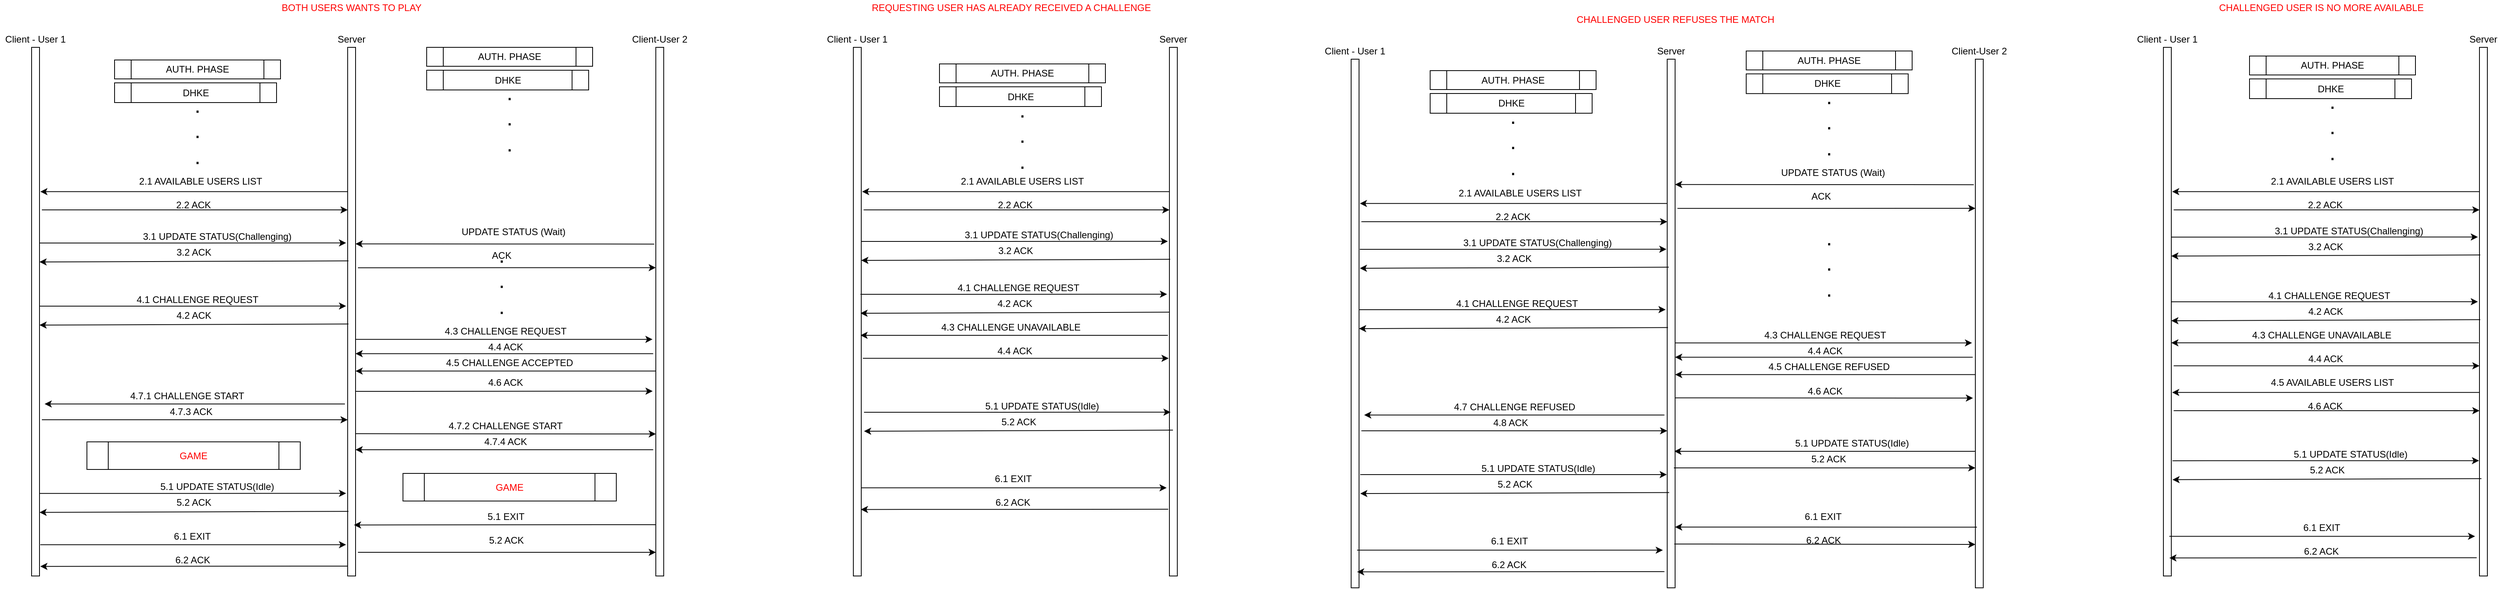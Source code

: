 <mxfile version="13.4.8" type="device"><diagram id="hWeYXdPCh_FB-8cumEbQ" name="Page-1"><mxGraphModel dx="1240" dy="684" grid="1" gridSize="10" guides="1" tooltips="1" connect="1" arrows="1" fold="1" page="1" pageScale="1" pageWidth="827" pageHeight="1169" math="0" shadow="0"><root><mxCell id="0"/><mxCell id="1" parent="0"/><mxCell id="3cqhTJxr4MPSKhrvvUy5-1" value="" style="html=1;points=[];perimeter=orthogonalPerimeter;" parent="1" vertex="1"><mxGeometry x="120" y="80" width="10" height="670" as="geometry"/></mxCell><mxCell id="3cqhTJxr4MPSKhrvvUy5-3" value="" style="html=1;points=[];perimeter=orthogonalPerimeter;" parent="1" vertex="1"><mxGeometry x="520" y="80" width="10" height="670" as="geometry"/></mxCell><mxCell id="3cqhTJxr4MPSKhrvvUy5-4" value="Client - User 1" style="text;html=1;strokeColor=none;fillColor=none;align=center;verticalAlign=middle;whiteSpace=wrap;rounded=0;" parent="1" vertex="1"><mxGeometry x="80" y="60" width="90" height="20" as="geometry"/></mxCell><mxCell id="3cqhTJxr4MPSKhrvvUy5-5" value="Server" style="text;html=1;strokeColor=none;fillColor=none;align=center;verticalAlign=middle;whiteSpace=wrap;rounded=0;" parent="1" vertex="1"><mxGeometry x="505" y="60" width="40" height="20" as="geometry"/></mxCell><mxCell id="3cqhTJxr4MPSKhrvvUy5-14" value="" style="endArrow=classic;html=1;exitX=0;exitY=0.273;exitDx=0;exitDy=0;exitPerimeter=0;entryX=1.1;entryY=0.273;entryDx=0;entryDy=0;entryPerimeter=0;" parent="1" source="3cqhTJxr4MPSKhrvvUy5-3" target="3cqhTJxr4MPSKhrvvUy5-1" edge="1"><mxGeometry width="50" height="50" relative="1" as="geometry"><mxPoint x="220" y="300" as="sourcePoint"/><mxPoint x="131" y="267" as="targetPoint"/></mxGeometry></mxCell><mxCell id="3cqhTJxr4MPSKhrvvUy5-15" value="2.1 AVAILABLE USERS LIST" style="text;html=1;strokeColor=none;fillColor=none;align=center;verticalAlign=middle;whiteSpace=wrap;rounded=0;" parent="1" vertex="1"><mxGeometry x="254" y="240" width="160" height="20" as="geometry"/></mxCell><mxCell id="3cqhTJxr4MPSKhrvvUy5-16" value="" style="endArrow=classic;html=1;" parent="1" edge="1"><mxGeometry width="50" height="50" relative="1" as="geometry"><mxPoint x="133" y="286" as="sourcePoint"/><mxPoint x="520" y="286" as="targetPoint"/></mxGeometry></mxCell><mxCell id="3cqhTJxr4MPSKhrvvUy5-17" value="2.2 ACK" style="text;html=1;strokeColor=none;fillColor=none;align=center;verticalAlign=middle;whiteSpace=wrap;rounded=0;" parent="1" vertex="1"><mxGeometry x="300" y="270" width="50" height="20" as="geometry"/></mxCell><mxCell id="3cqhTJxr4MPSKhrvvUy5-20" value="" style="endArrow=classic;html=1;entryX=-0.2;entryY=0.37;entryDx=0;entryDy=0;entryPerimeter=0;" parent="1" edge="1"><mxGeometry width="50" height="50" relative="1" as="geometry"><mxPoint x="130" y="408" as="sourcePoint"/><mxPoint x="518" y="407.9" as="targetPoint"/></mxGeometry></mxCell><mxCell id="3cqhTJxr4MPSKhrvvUy5-21" value="4.1 CHALLENGE REQUEST" style="text;html=1;strokeColor=none;fillColor=none;align=center;verticalAlign=middle;whiteSpace=wrap;rounded=0;" parent="1" vertex="1"><mxGeometry x="250" y="390" width="160" height="20" as="geometry"/></mxCell><mxCell id="3cqhTJxr4MPSKhrvvUy5-22" value="" style="endArrow=classic;html=1;exitX=0.1;exitY=0.404;exitDx=0;exitDy=0;exitPerimeter=0;" parent="1" edge="1"><mxGeometry width="50" height="50" relative="1" as="geometry"><mxPoint x="521" y="430.68" as="sourcePoint"/><mxPoint x="130" y="432" as="targetPoint"/></mxGeometry></mxCell><mxCell id="3cqhTJxr4MPSKhrvvUy5-23" value="4.2 ACK" style="text;html=1;align=center;verticalAlign=middle;resizable=0;points=[];autosize=1;" parent="1" vertex="1"><mxGeometry x="295" y="410" width="60" height="20" as="geometry"/></mxCell><mxCell id="3cqhTJxr4MPSKhrvvUy5-27" value="" style="html=1;points=[];perimeter=orthogonalPerimeter;" parent="1" vertex="1"><mxGeometry x="910" y="80" width="10" height="670" as="geometry"/></mxCell><mxCell id="3cqhTJxr4MPSKhrvvUy5-28" value="Client-User 2" style="text;html=1;strokeColor=none;fillColor=none;align=center;verticalAlign=middle;whiteSpace=wrap;rounded=0;" parent="1" vertex="1"><mxGeometry x="870" y="60" width="90" height="20" as="geometry"/></mxCell><mxCell id="3cqhTJxr4MPSKhrvvUy5-29" value="" style="endArrow=classic;html=1;exitX=1;exitY=0.433;exitDx=0;exitDy=0;exitPerimeter=0;entryX=-0.417;entryY=0.433;entryDx=0;entryDy=0;entryPerimeter=0;" parent="1" edge="1"><mxGeometry width="50" height="50" relative="1" as="geometry"><mxPoint x="530" y="450.11" as="sourcePoint"/><mxPoint x="905.83" y="450.11" as="targetPoint"/></mxGeometry></mxCell><mxCell id="3cqhTJxr4MPSKhrvvUy5-30" value="4.3 CHALLENGE REQUEST" style="text;html=1;strokeColor=none;fillColor=none;align=center;verticalAlign=middle;whiteSpace=wrap;rounded=0;" parent="1" vertex="1"><mxGeometry x="640" y="430" width="160" height="20" as="geometry"/></mxCell><mxCell id="3cqhTJxr4MPSKhrvvUy5-32" value="" style="endArrow=classic;html=1;exitX=-0.333;exitY=0.46;exitDx=0;exitDy=0;exitPerimeter=0;entryX=1;entryY=0.46;entryDx=0;entryDy=0;entryPerimeter=0;" parent="1" edge="1"><mxGeometry width="50" height="50" relative="1" as="geometry"><mxPoint x="906.67" y="468.2" as="sourcePoint"/><mxPoint x="530" y="468.2" as="targetPoint"/></mxGeometry></mxCell><mxCell id="3cqhTJxr4MPSKhrvvUy5-33" value="4.4 ACK" style="text;html=1;strokeColor=none;fillColor=none;align=center;verticalAlign=middle;whiteSpace=wrap;rounded=0;" parent="1" vertex="1"><mxGeometry x="650" y="450" width="140" height="20" as="geometry"/></mxCell><mxCell id="3cqhTJxr4MPSKhrvvUy5-34" value="" style="endArrow=classic;html=1;exitX=0;exitY=0.493;exitDx=0;exitDy=0;exitPerimeter=0;entryX=1;entryY=0.493;entryDx=0;entryDy=0;entryPerimeter=0;" parent="1" edge="1"><mxGeometry width="50" height="50" relative="1" as="geometry"><mxPoint x="910" y="490.31" as="sourcePoint"/><mxPoint x="530" y="490.31" as="targetPoint"/></mxGeometry></mxCell><mxCell id="3cqhTJxr4MPSKhrvvUy5-35" value="4.5 CHALLENGE ACCEPTED" style="text;html=1;strokeColor=none;fillColor=none;align=center;verticalAlign=middle;whiteSpace=wrap;rounded=0;" parent="1" vertex="1"><mxGeometry x="640" y="470" width="170" height="20" as="geometry"/></mxCell><mxCell id="3cqhTJxr4MPSKhrvvUy5-36" value="" style="endArrow=classic;html=1;exitX=0;exitY=0.493;exitDx=0;exitDy=0;exitPerimeter=0;entryX=1;entryY=0.493;entryDx=0;entryDy=0;entryPerimeter=0;" parent="1" edge="1"><mxGeometry width="50" height="50" relative="1" as="geometry"><mxPoint x="516.5" y="532" as="sourcePoint"/><mxPoint x="136.5" y="532" as="targetPoint"/></mxGeometry></mxCell><mxCell id="3cqhTJxr4MPSKhrvvUy5-37" value="4.7.1 CHALLENGE START" style="text;html=1;strokeColor=none;fillColor=none;align=center;verticalAlign=middle;whiteSpace=wrap;rounded=0;" parent="1" vertex="1"><mxGeometry x="231.5" y="512" width="170" height="20" as="geometry"/></mxCell><mxCell id="3cqhTJxr4MPSKhrvvUy5-38" value="" style="endArrow=classic;html=1;" parent="1" edge="1"><mxGeometry width="50" height="50" relative="1" as="geometry"><mxPoint x="133" y="552" as="sourcePoint"/><mxPoint x="520" y="552" as="targetPoint"/></mxGeometry></mxCell><mxCell id="3cqhTJxr4MPSKhrvvUy5-39" value="4.7.3 ACK" style="text;html=1;strokeColor=none;fillColor=none;align=center;verticalAlign=middle;whiteSpace=wrap;rounded=0;" parent="1" vertex="1"><mxGeometry x="291.5" y="532" width="60" height="20" as="geometry"/></mxCell><mxCell id="3cqhTJxr4MPSKhrvvUy5-40" value="" style="endArrow=classic;html=1;" parent="1" edge="1"><mxGeometry width="50" height="50" relative="1" as="geometry"><mxPoint x="530" y="569.68" as="sourcePoint"/><mxPoint x="910" y="570" as="targetPoint"/></mxGeometry></mxCell><mxCell id="3cqhTJxr4MPSKhrvvUy5-41" value="4.7.2 CHALLENGE START" style="text;html=1;strokeColor=none;fillColor=none;align=center;verticalAlign=middle;whiteSpace=wrap;rounded=0;" parent="1" vertex="1"><mxGeometry x="635" y="550" width="170" height="20" as="geometry"/></mxCell><mxCell id="3cqhTJxr4MPSKhrvvUy5-42" value="" style="endArrow=classic;html=1;exitX=-0.333;exitY=0.46;exitDx=0;exitDy=0;exitPerimeter=0;entryX=1;entryY=0.46;entryDx=0;entryDy=0;entryPerimeter=0;" parent="1" edge="1"><mxGeometry width="50" height="50" relative="1" as="geometry"><mxPoint x="906.67" y="590" as="sourcePoint"/><mxPoint x="530" y="590" as="targetPoint"/></mxGeometry></mxCell><mxCell id="3cqhTJxr4MPSKhrvvUy5-43" value="4.7.4 ACK" style="text;html=1;strokeColor=none;fillColor=none;align=center;verticalAlign=middle;whiteSpace=wrap;rounded=0;" parent="1" vertex="1"><mxGeometry x="690" y="570" width="60" height="20" as="geometry"/></mxCell><mxCell id="3cqhTJxr4MPSKhrvvUy5-44" value="&lt;font color=&quot;#FF0000&quot;&gt;BOTH USERS WANTS TO PLAY&lt;br&gt;&lt;/font&gt;" style="text;html=1;strokeColor=none;fillColor=none;align=center;verticalAlign=middle;whiteSpace=wrap;rounded=0;" parent="1" vertex="1"><mxGeometry x="325" y="20" width="400" height="20" as="geometry"/></mxCell><mxCell id="3cqhTJxr4MPSKhrvvUy5-69" value="" style="html=1;points=[];perimeter=orthogonalPerimeter;" parent="1" vertex="1"><mxGeometry x="1160" y="80" width="10" height="670" as="geometry"/></mxCell><mxCell id="3cqhTJxr4MPSKhrvvUy5-70" value="" style="html=1;points=[];perimeter=orthogonalPerimeter;" parent="1" vertex="1"><mxGeometry x="1560" y="80" width="10" height="670" as="geometry"/></mxCell><mxCell id="3cqhTJxr4MPSKhrvvUy5-71" value="Client - User 1" style="text;html=1;strokeColor=none;fillColor=none;align=center;verticalAlign=middle;whiteSpace=wrap;rounded=0;" parent="1" vertex="1"><mxGeometry x="1120" y="60" width="90" height="20" as="geometry"/></mxCell><mxCell id="3cqhTJxr4MPSKhrvvUy5-72" value="Server" style="text;html=1;strokeColor=none;fillColor=none;align=center;verticalAlign=middle;whiteSpace=wrap;rounded=0;" parent="1" vertex="1"><mxGeometry x="1545" y="60" width="40" height="20" as="geometry"/></mxCell><mxCell id="3cqhTJxr4MPSKhrvvUy5-79" value="" style="endArrow=classic;html=1;exitX=0;exitY=0.273;exitDx=0;exitDy=0;exitPerimeter=0;entryX=1.1;entryY=0.273;entryDx=0;entryDy=0;entryPerimeter=0;" parent="1" source="3cqhTJxr4MPSKhrvvUy5-70" target="3cqhTJxr4MPSKhrvvUy5-69" edge="1"><mxGeometry width="50" height="50" relative="1" as="geometry"><mxPoint x="1260" y="300" as="sourcePoint"/><mxPoint x="1171" y="267" as="targetPoint"/></mxGeometry></mxCell><mxCell id="3cqhTJxr4MPSKhrvvUy5-80" value="2.1 AVAILABLE USERS LIST" style="text;html=1;strokeColor=none;fillColor=none;align=center;verticalAlign=middle;whiteSpace=wrap;rounded=0;" parent="1" vertex="1"><mxGeometry x="1294" y="240" width="160" height="20" as="geometry"/></mxCell><mxCell id="3cqhTJxr4MPSKhrvvUy5-81" value="" style="endArrow=classic;html=1;" parent="1" edge="1"><mxGeometry width="50" height="50" relative="1" as="geometry"><mxPoint x="1173" y="286.0" as="sourcePoint"/><mxPoint x="1560" y="286.0" as="targetPoint"/></mxGeometry></mxCell><mxCell id="3cqhTJxr4MPSKhrvvUy5-82" value="2.2 ACK" style="text;html=1;strokeColor=none;fillColor=none;align=center;verticalAlign=middle;whiteSpace=wrap;rounded=0;" parent="1" vertex="1"><mxGeometry x="1340" y="270" width="50" height="20" as="geometry"/></mxCell><mxCell id="3cqhTJxr4MPSKhrvvUy5-85" value="" style="endArrow=classic;html=1;entryX=-0.2;entryY=0.37;entryDx=0;entryDy=0;entryPerimeter=0;" parent="1" edge="1"><mxGeometry width="50" height="50" relative="1" as="geometry"><mxPoint x="1169" y="393" as="sourcePoint"/><mxPoint x="1557" y="392.9" as="targetPoint"/></mxGeometry></mxCell><mxCell id="3cqhTJxr4MPSKhrvvUy5-86" value="4.1 CHALLENGE REQUEST" style="text;html=1;strokeColor=none;fillColor=none;align=center;verticalAlign=middle;whiteSpace=wrap;rounded=0;" parent="1" vertex="1"><mxGeometry x="1289" y="375" width="160" height="20" as="geometry"/></mxCell><mxCell id="3cqhTJxr4MPSKhrvvUy5-87" value="" style="endArrow=classic;html=1;exitX=0.1;exitY=0.404;exitDx=0;exitDy=0;exitPerimeter=0;" parent="1" edge="1"><mxGeometry width="50" height="50" relative="1" as="geometry"><mxPoint x="1560" y="415.68" as="sourcePoint"/><mxPoint x="1169" y="417" as="targetPoint"/></mxGeometry></mxCell><mxCell id="3cqhTJxr4MPSKhrvvUy5-88" value="4.2 ACK" style="text;html=1;align=center;verticalAlign=middle;resizable=0;points=[];autosize=1;" parent="1" vertex="1"><mxGeometry x="1334" y="395" width="60" height="20" as="geometry"/></mxCell><mxCell id="3cqhTJxr4MPSKhrvvUy5-93" value="&lt;font color=&quot;#FF0000&quot;&gt;REQUESTING USER HAS ALREADY RECEIVED A CHALLENGE&lt;br&gt;&lt;/font&gt;" style="text;html=1;strokeColor=none;fillColor=none;align=center;verticalAlign=middle;whiteSpace=wrap;rounded=0;" parent="1" vertex="1"><mxGeometry x="1160" y="20" width="400" height="20" as="geometry"/></mxCell><mxCell id="3cqhTJxr4MPSKhrvvUy5-94" value="" style="endArrow=classic;html=1;exitX=0;exitY=0.273;exitDx=0;exitDy=0;exitPerimeter=0;entryX=1.1;entryY=0.273;entryDx=0;entryDy=0;entryPerimeter=0;" parent="1" edge="1"><mxGeometry width="50" height="50" relative="1" as="geometry"><mxPoint x="1558" y="445.0" as="sourcePoint"/><mxPoint x="1169" y="445.0" as="targetPoint"/></mxGeometry></mxCell><mxCell id="3cqhTJxr4MPSKhrvvUy5-95" value="4.3 CHALLENGE UNAVAILABLE" style="text;html=1;align=center;verticalAlign=middle;resizable=0;points=[];autosize=1;" parent="1" vertex="1"><mxGeometry x="1264" y="425" width="190" height="20" as="geometry"/></mxCell><mxCell id="3cqhTJxr4MPSKhrvvUy5-96" value="" style="endArrow=classic;html=1;" parent="1" edge="1"><mxGeometry width="50" height="50" relative="1" as="geometry"><mxPoint x="1172" y="474.17" as="sourcePoint"/><mxPoint x="1559" y="474.17" as="targetPoint"/></mxGeometry></mxCell><mxCell id="3cqhTJxr4MPSKhrvvUy5-97" value="4.4 ACK" style="text;html=1;align=center;verticalAlign=middle;resizable=0;points=[];autosize=1;" parent="1" vertex="1"><mxGeometry x="1334" y="455" width="60" height="20" as="geometry"/></mxCell><mxCell id="3cqhTJxr4MPSKhrvvUy5-129" value="" style="html=1;points=[];perimeter=orthogonalPerimeter;" parent="1" vertex="1"><mxGeometry x="1790" y="95" width="10" height="670" as="geometry"/></mxCell><mxCell id="3cqhTJxr4MPSKhrvvUy5-130" value="" style="html=1;points=[];perimeter=orthogonalPerimeter;" parent="1" vertex="1"><mxGeometry x="2190" y="95" width="10" height="670" as="geometry"/></mxCell><mxCell id="3cqhTJxr4MPSKhrvvUy5-131" value="Client - User 1" style="text;html=1;strokeColor=none;fillColor=none;align=center;verticalAlign=middle;whiteSpace=wrap;rounded=0;" parent="1" vertex="1"><mxGeometry x="1750" y="75" width="90" height="20" as="geometry"/></mxCell><mxCell id="3cqhTJxr4MPSKhrvvUy5-132" value="Server" style="text;html=1;strokeColor=none;fillColor=none;align=center;verticalAlign=middle;whiteSpace=wrap;rounded=0;" parent="1" vertex="1"><mxGeometry x="2175" y="75" width="40" height="20" as="geometry"/></mxCell><mxCell id="3cqhTJxr4MPSKhrvvUy5-139" value="" style="endArrow=classic;html=1;exitX=0;exitY=0.273;exitDx=0;exitDy=0;exitPerimeter=0;entryX=1.1;entryY=0.273;entryDx=0;entryDy=0;entryPerimeter=0;" parent="1" source="3cqhTJxr4MPSKhrvvUy5-130" target="3cqhTJxr4MPSKhrvvUy5-129" edge="1"><mxGeometry width="50" height="50" relative="1" as="geometry"><mxPoint x="1890" y="315" as="sourcePoint"/><mxPoint x="1801" y="282" as="targetPoint"/></mxGeometry></mxCell><mxCell id="3cqhTJxr4MPSKhrvvUy5-140" value="2.1 AVAILABLE USERS LIST" style="text;html=1;strokeColor=none;fillColor=none;align=center;verticalAlign=middle;whiteSpace=wrap;rounded=0;" parent="1" vertex="1"><mxGeometry x="1924" y="255" width="160" height="20" as="geometry"/></mxCell><mxCell id="3cqhTJxr4MPSKhrvvUy5-141" value="" style="endArrow=classic;html=1;" parent="1" edge="1"><mxGeometry width="50" height="50" relative="1" as="geometry"><mxPoint x="1803" y="301" as="sourcePoint"/><mxPoint x="2190" y="301" as="targetPoint"/></mxGeometry></mxCell><mxCell id="3cqhTJxr4MPSKhrvvUy5-142" value="2.2 ACK" style="text;html=1;strokeColor=none;fillColor=none;align=center;verticalAlign=middle;whiteSpace=wrap;rounded=0;" parent="1" vertex="1"><mxGeometry x="1970" y="285" width="50" height="20" as="geometry"/></mxCell><mxCell id="3cqhTJxr4MPSKhrvvUy5-145" value="" style="endArrow=classic;html=1;entryX=-0.2;entryY=0.37;entryDx=0;entryDy=0;entryPerimeter=0;" parent="1" edge="1"><mxGeometry width="50" height="50" relative="1" as="geometry"><mxPoint x="1800" y="412.5" as="sourcePoint"/><mxPoint x="2188" y="412.4" as="targetPoint"/></mxGeometry></mxCell><mxCell id="3cqhTJxr4MPSKhrvvUy5-146" value="4.1 CHALLENGE REQUEST" style="text;html=1;strokeColor=none;fillColor=none;align=center;verticalAlign=middle;whiteSpace=wrap;rounded=0;" parent="1" vertex="1"><mxGeometry x="1920" y="394.5" width="160" height="20" as="geometry"/></mxCell><mxCell id="3cqhTJxr4MPSKhrvvUy5-147" value="" style="endArrow=classic;html=1;exitX=0.1;exitY=0.404;exitDx=0;exitDy=0;exitPerimeter=0;" parent="1" edge="1"><mxGeometry width="50" height="50" relative="1" as="geometry"><mxPoint x="2191" y="435.18" as="sourcePoint"/><mxPoint x="1800" y="436.5" as="targetPoint"/></mxGeometry></mxCell><mxCell id="3cqhTJxr4MPSKhrvvUy5-148" value="4.2 ACK" style="text;html=1;align=center;verticalAlign=middle;resizable=0;points=[];autosize=1;" parent="1" vertex="1"><mxGeometry x="1965" y="414.5" width="60" height="20" as="geometry"/></mxCell><mxCell id="3cqhTJxr4MPSKhrvvUy5-149" value="" style="html=1;points=[];perimeter=orthogonalPerimeter;" parent="1" vertex="1"><mxGeometry x="2580" y="95" width="10" height="670" as="geometry"/></mxCell><mxCell id="3cqhTJxr4MPSKhrvvUy5-150" value="Client-User 2" style="text;html=1;strokeColor=none;fillColor=none;align=center;verticalAlign=middle;whiteSpace=wrap;rounded=0;" parent="1" vertex="1"><mxGeometry x="2540" y="75" width="90" height="20" as="geometry"/></mxCell><mxCell id="3cqhTJxr4MPSKhrvvUy5-151" value="" style="endArrow=classic;html=1;exitX=1;exitY=0.433;exitDx=0;exitDy=0;exitPerimeter=0;entryX=-0.417;entryY=0.433;entryDx=0;entryDy=0;entryPerimeter=0;" parent="1" edge="1"><mxGeometry width="50" height="50" relative="1" as="geometry"><mxPoint x="2200" y="454.61" as="sourcePoint"/><mxPoint x="2575.83" y="454.61" as="targetPoint"/></mxGeometry></mxCell><mxCell id="3cqhTJxr4MPSKhrvvUy5-152" value="4.3 CHALLENGE REQUEST" style="text;html=1;strokeColor=none;fillColor=none;align=center;verticalAlign=middle;whiteSpace=wrap;rounded=0;" parent="1" vertex="1"><mxGeometry x="2310" y="434.5" width="160" height="20" as="geometry"/></mxCell><mxCell id="3cqhTJxr4MPSKhrvvUy5-153" value="" style="endArrow=classic;html=1;exitX=-0.333;exitY=0.46;exitDx=0;exitDy=0;exitPerimeter=0;entryX=1;entryY=0.46;entryDx=0;entryDy=0;entryPerimeter=0;" parent="1" edge="1"><mxGeometry width="50" height="50" relative="1" as="geometry"><mxPoint x="2576.67" y="472.7" as="sourcePoint"/><mxPoint x="2200" y="472.7" as="targetPoint"/></mxGeometry></mxCell><mxCell id="3cqhTJxr4MPSKhrvvUy5-154" value="4.4 ACK" style="text;html=1;strokeColor=none;fillColor=none;align=center;verticalAlign=middle;whiteSpace=wrap;rounded=0;" parent="1" vertex="1"><mxGeometry x="2320" y="454.5" width="140" height="20" as="geometry"/></mxCell><mxCell id="3cqhTJxr4MPSKhrvvUy5-155" value="" style="endArrow=classic;html=1;exitX=0;exitY=0.493;exitDx=0;exitDy=0;exitPerimeter=0;entryX=1;entryY=0.493;entryDx=0;entryDy=0;entryPerimeter=0;" parent="1" edge="1"><mxGeometry width="50" height="50" relative="1" as="geometry"><mxPoint x="2580" y="494.81" as="sourcePoint"/><mxPoint x="2200" y="494.81" as="targetPoint"/></mxGeometry></mxCell><mxCell id="3cqhTJxr4MPSKhrvvUy5-156" value="4.5 CHALLENGE REFUSED" style="text;html=1;strokeColor=none;fillColor=none;align=center;verticalAlign=middle;whiteSpace=wrap;rounded=0;" parent="1" vertex="1"><mxGeometry x="2310" y="474.5" width="170" height="20" as="geometry"/></mxCell><mxCell id="3cqhTJxr4MPSKhrvvUy5-157" value="" style="endArrow=classic;html=1;exitX=0;exitY=0.493;exitDx=0;exitDy=0;exitPerimeter=0;entryX=1;entryY=0.493;entryDx=0;entryDy=0;entryPerimeter=0;" parent="1" edge="1"><mxGeometry width="50" height="50" relative="1" as="geometry"><mxPoint x="2186.5" y="546" as="sourcePoint"/><mxPoint x="1806.5" y="546" as="targetPoint"/></mxGeometry></mxCell><mxCell id="3cqhTJxr4MPSKhrvvUy5-158" value="4.7 CHALLENGE REFUSED" style="text;html=1;strokeColor=none;fillColor=none;align=center;verticalAlign=middle;whiteSpace=wrap;rounded=0;" parent="1" vertex="1"><mxGeometry x="1911.5" y="526" width="170" height="20" as="geometry"/></mxCell><mxCell id="3cqhTJxr4MPSKhrvvUy5-159" value="" style="endArrow=classic;html=1;" parent="1" edge="1"><mxGeometry width="50" height="50" relative="1" as="geometry"><mxPoint x="1803" y="566" as="sourcePoint"/><mxPoint x="2190" y="566" as="targetPoint"/></mxGeometry></mxCell><mxCell id="3cqhTJxr4MPSKhrvvUy5-160" value="4.8 ACK" style="text;html=1;strokeColor=none;fillColor=none;align=center;verticalAlign=middle;whiteSpace=wrap;rounded=0;" parent="1" vertex="1"><mxGeometry x="1961.5" y="546" width="60" height="20" as="geometry"/></mxCell><mxCell id="3cqhTJxr4MPSKhrvvUy5-165" value="&lt;font color=&quot;#FF0000&quot;&gt;CHALLENGED USER REFUSES THE MATCH&lt;br&gt;&lt;/font&gt;" style="text;html=1;align=center;verticalAlign=middle;resizable=0;points=[];autosize=1;" parent="1" vertex="1"><mxGeometry x="2070" y="35" width="260" height="20" as="geometry"/></mxCell><mxCell id="J3J62Ai5LQqJgCibimE3-26" value="" style="html=1;points=[];perimeter=orthogonalPerimeter;" parent="1" vertex="1"><mxGeometry x="2818" y="80" width="10" height="670" as="geometry"/></mxCell><mxCell id="J3J62Ai5LQqJgCibimE3-27" value="" style="html=1;points=[];perimeter=orthogonalPerimeter;" parent="1" vertex="1"><mxGeometry x="3218" y="80" width="10" height="670" as="geometry"/></mxCell><mxCell id="J3J62Ai5LQqJgCibimE3-28" value="Client - User 1" style="text;html=1;strokeColor=none;fillColor=none;align=center;verticalAlign=middle;whiteSpace=wrap;rounded=0;" parent="1" vertex="1"><mxGeometry x="2778" y="60" width="90" height="20" as="geometry"/></mxCell><mxCell id="J3J62Ai5LQqJgCibimE3-29" value="Server" style="text;html=1;strokeColor=none;fillColor=none;align=center;verticalAlign=middle;whiteSpace=wrap;rounded=0;" parent="1" vertex="1"><mxGeometry x="3203" y="60" width="40" height="20" as="geometry"/></mxCell><mxCell id="J3J62Ai5LQqJgCibimE3-36" value="" style="endArrow=classic;html=1;exitX=0;exitY=0.273;exitDx=0;exitDy=0;exitPerimeter=0;entryX=1.1;entryY=0.273;entryDx=0;entryDy=0;entryPerimeter=0;" parent="1" source="J3J62Ai5LQqJgCibimE3-27" target="J3J62Ai5LQqJgCibimE3-26" edge="1"><mxGeometry width="50" height="50" relative="1" as="geometry"><mxPoint x="2918" y="300" as="sourcePoint"/><mxPoint x="2829" y="267" as="targetPoint"/></mxGeometry></mxCell><mxCell id="J3J62Ai5LQqJgCibimE3-37" value="2.1 AVAILABLE USERS LIST" style="text;html=1;strokeColor=none;fillColor=none;align=center;verticalAlign=middle;whiteSpace=wrap;rounded=0;" parent="1" vertex="1"><mxGeometry x="2952" y="240" width="160" height="20" as="geometry"/></mxCell><mxCell id="J3J62Ai5LQqJgCibimE3-38" value="" style="endArrow=classic;html=1;" parent="1" edge="1"><mxGeometry width="50" height="50" relative="1" as="geometry"><mxPoint x="2831" y="286.0" as="sourcePoint"/><mxPoint x="3218" y="286.0" as="targetPoint"/></mxGeometry></mxCell><mxCell id="J3J62Ai5LQqJgCibimE3-39" value="2.2 ACK" style="text;html=1;strokeColor=none;fillColor=none;align=center;verticalAlign=middle;whiteSpace=wrap;rounded=0;" parent="1" vertex="1"><mxGeometry x="2998" y="270" width="50" height="20" as="geometry"/></mxCell><mxCell id="J3J62Ai5LQqJgCibimE3-42" value="" style="endArrow=classic;html=1;entryX=-0.2;entryY=0.37;entryDx=0;entryDy=0;entryPerimeter=0;" parent="1" edge="1"><mxGeometry width="50" height="50" relative="1" as="geometry"><mxPoint x="2828" y="402.5" as="sourcePoint"/><mxPoint x="3216" y="402.4" as="targetPoint"/></mxGeometry></mxCell><mxCell id="J3J62Ai5LQqJgCibimE3-43" value="4.1 CHALLENGE REQUEST" style="text;html=1;strokeColor=none;fillColor=none;align=center;verticalAlign=middle;whiteSpace=wrap;rounded=0;" parent="1" vertex="1"><mxGeometry x="2948" y="384.5" width="160" height="20" as="geometry"/></mxCell><mxCell id="J3J62Ai5LQqJgCibimE3-44" value="" style="endArrow=classic;html=1;exitX=0.1;exitY=0.404;exitDx=0;exitDy=0;exitPerimeter=0;" parent="1" edge="1"><mxGeometry width="50" height="50" relative="1" as="geometry"><mxPoint x="3219" y="425.18" as="sourcePoint"/><mxPoint x="2828" y="426.5" as="targetPoint"/></mxGeometry></mxCell><mxCell id="J3J62Ai5LQqJgCibimE3-45" value="4.2 ACK" style="text;html=1;align=center;verticalAlign=middle;resizable=0;points=[];autosize=1;" parent="1" vertex="1"><mxGeometry x="2993" y="404.5" width="60" height="20" as="geometry"/></mxCell><mxCell id="J3J62Ai5LQqJgCibimE3-46" value="&lt;font color=&quot;#FF0000&quot;&gt;CHALLENGED USER IS NO MORE AVAILABLE&lt;br&gt;&lt;/font&gt;" style="text;html=1;strokeColor=none;fillColor=none;align=center;verticalAlign=middle;whiteSpace=wrap;rounded=0;" parent="1" vertex="1"><mxGeometry x="2818" y="20" width="400" height="20" as="geometry"/></mxCell><mxCell id="J3J62Ai5LQqJgCibimE3-47" value="" style="endArrow=classic;html=1;exitX=0;exitY=0.273;exitDx=0;exitDy=0;exitPerimeter=0;entryX=1.1;entryY=0.273;entryDx=0;entryDy=0;entryPerimeter=0;" parent="1" edge="1"><mxGeometry width="50" height="50" relative="1" as="geometry"><mxPoint x="3217" y="454.5" as="sourcePoint"/><mxPoint x="2828" y="454.5" as="targetPoint"/></mxGeometry></mxCell><mxCell id="J3J62Ai5LQqJgCibimE3-48" value="4.3 CHALLENGE UNAVAILABLE" style="text;html=1;align=center;verticalAlign=middle;resizable=0;points=[];autosize=1;" parent="1" vertex="1"><mxGeometry x="2923" y="434.5" width="190" height="20" as="geometry"/></mxCell><mxCell id="J3J62Ai5LQqJgCibimE3-49" value="" style="endArrow=classic;html=1;" parent="1" edge="1"><mxGeometry width="50" height="50" relative="1" as="geometry"><mxPoint x="2831" y="483.67" as="sourcePoint"/><mxPoint x="3218" y="483.67" as="targetPoint"/></mxGeometry></mxCell><mxCell id="J3J62Ai5LQqJgCibimE3-50" value="4.4 ACK" style="text;html=1;align=center;verticalAlign=middle;resizable=0;points=[];autosize=1;" parent="1" vertex="1"><mxGeometry x="2993" y="464.5" width="60" height="20" as="geometry"/></mxCell><mxCell id="J3J62Ai5LQqJgCibimE3-51" value="" style="endArrow=classic;html=1;exitX=0;exitY=0.273;exitDx=0;exitDy=0;exitPerimeter=0;entryX=1.1;entryY=0.273;entryDx=0;entryDy=0;entryPerimeter=0;" parent="1" edge="1"><mxGeometry width="50" height="50" relative="1" as="geometry"><mxPoint x="3218" y="517.41" as="sourcePoint"/><mxPoint x="2829" y="517.41" as="targetPoint"/></mxGeometry></mxCell><mxCell id="J3J62Ai5LQqJgCibimE3-52" value="4.5 AVAILABLE USERS LIST" style="text;html=1;strokeColor=none;fillColor=none;align=center;verticalAlign=middle;whiteSpace=wrap;rounded=0;" parent="1" vertex="1"><mxGeometry x="2952" y="494.5" width="160" height="20" as="geometry"/></mxCell><mxCell id="J3J62Ai5LQqJgCibimE3-53" value="" style="endArrow=classic;html=1;" parent="1" edge="1"><mxGeometry width="50" height="50" relative="1" as="geometry"><mxPoint x="2831" y="540.5" as="sourcePoint"/><mxPoint x="3218" y="540.5" as="targetPoint"/></mxGeometry></mxCell><mxCell id="J3J62Ai5LQqJgCibimE3-54" value="4.6 ACK" style="text;html=1;strokeColor=none;fillColor=none;align=center;verticalAlign=middle;whiteSpace=wrap;rounded=0;" parent="1" vertex="1"><mxGeometry x="2998" y="524.5" width="50" height="20" as="geometry"/></mxCell><mxCell id="J3J62Ai5LQqJgCibimE3-55" value="" style="endArrow=classic;html=1;entryX=-0.4;entryY=0.531;entryDx=0;entryDy=0;entryPerimeter=0;" parent="1" edge="1"><mxGeometry width="50" height="50" relative="1" as="geometry"><mxPoint x="530" y="516" as="sourcePoint"/><mxPoint x="906" y="515.77" as="targetPoint"/></mxGeometry></mxCell><mxCell id="J3J62Ai5LQqJgCibimE3-56" value="4.6 ACK" style="text;html=1;strokeColor=none;fillColor=none;align=center;verticalAlign=middle;whiteSpace=wrap;rounded=0;" parent="1" vertex="1"><mxGeometry x="650" y="495" width="140" height="20" as="geometry"/></mxCell><mxCell id="J3J62Ai5LQqJgCibimE3-57" value="" style="endArrow=classic;html=1;exitX=1;exitY=0.537;exitDx=0;exitDy=0;exitPerimeter=0;" parent="1" edge="1"><mxGeometry width="50" height="50" relative="1" as="geometry"><mxPoint x="2200" y="524.29" as="sourcePoint"/><mxPoint x="2577" y="524.5" as="targetPoint"/></mxGeometry></mxCell><mxCell id="J3J62Ai5LQqJgCibimE3-59" value="4.6 ACK" style="text;html=1;strokeColor=none;fillColor=none;align=center;verticalAlign=middle;whiteSpace=wrap;rounded=0;" parent="1" vertex="1"><mxGeometry x="2360" y="506" width="60" height="20" as="geometry"/></mxCell><mxCell id="J3J62Ai5LQqJgCibimE3-76" value="6.1 EXIT" style="text;html=1;strokeColor=none;fillColor=none;align=center;verticalAlign=middle;whiteSpace=wrap;rounded=0;" parent="1" vertex="1"><mxGeometry x="296" y="689.5" width="55" height="20" as="geometry"/></mxCell><mxCell id="J3J62Ai5LQqJgCibimE3-77" value="" style="endArrow=classic;html=1;entryX=-0.3;entryY=0.658;entryDx=0;entryDy=0;entryPerimeter=0;exitX=1;exitY=0.658;exitDx=0;exitDy=0;exitPerimeter=0;" parent="1" edge="1"><mxGeometry width="50" height="50" relative="1" as="geometry"><mxPoint x="131" y="710.36" as="sourcePoint"/><mxPoint x="518" y="710.36" as="targetPoint"/></mxGeometry></mxCell><mxCell id="J3J62Ai5LQqJgCibimE3-78" value="" style="endArrow=classic;html=1;entryX=1;entryY=0.699;entryDx=0;entryDy=0;entryPerimeter=0;" parent="1" edge="1"><mxGeometry width="50" height="50" relative="1" as="geometry"><mxPoint x="520" y="737.5" as="sourcePoint"/><mxPoint x="131" y="737.83" as="targetPoint"/></mxGeometry></mxCell><mxCell id="J3J62Ai5LQqJgCibimE3-79" value="6.2 ACK" style="text;html=1;strokeColor=none;fillColor=none;align=center;verticalAlign=middle;whiteSpace=wrap;rounded=0;" parent="1" vertex="1"><mxGeometry x="289.75" y="719.5" width="67.5" height="20" as="geometry"/></mxCell><mxCell id="cZR1hPTtx5grExHlyp9U-2" value="" style="endArrow=classic;html=1;entryX=-0.2;entryY=0.37;entryDx=0;entryDy=0;entryPerimeter=0;" parent="1" edge="1"><mxGeometry width="50" height="50" relative="1" as="geometry"><mxPoint x="130" y="328" as="sourcePoint"/><mxPoint x="518" y="327.9" as="targetPoint"/></mxGeometry></mxCell><mxCell id="cZR1hPTtx5grExHlyp9U-3" value="3.1 UPDATE STATUS(Challenging)" style="text;html=1;strokeColor=none;fillColor=none;align=center;verticalAlign=middle;whiteSpace=wrap;rounded=0;" parent="1" vertex="1"><mxGeometry x="250" y="310" width="210" height="20" as="geometry"/></mxCell><mxCell id="cZR1hPTtx5grExHlyp9U-4" value="" style="endArrow=classic;html=1;exitX=0.1;exitY=0.404;exitDx=0;exitDy=0;exitPerimeter=0;" parent="1" edge="1"><mxGeometry width="50" height="50" relative="1" as="geometry"><mxPoint x="521" y="350.68" as="sourcePoint"/><mxPoint x="130" y="352" as="targetPoint"/></mxGeometry></mxCell><mxCell id="cZR1hPTtx5grExHlyp9U-5" value="3.2 ACK" style="text;html=1;align=center;verticalAlign=middle;resizable=0;points=[];autosize=1;" parent="1" vertex="1"><mxGeometry x="295" y="330" width="60" height="20" as="geometry"/></mxCell><mxCell id="cZR1hPTtx5grExHlyp9U-8" value="" style="endArrow=classic;html=1;entryX=-0.2;entryY=0.37;entryDx=0;entryDy=0;entryPerimeter=0;" parent="1" edge="1"><mxGeometry width="50" height="50" relative="1" as="geometry"><mxPoint x="1170" y="326" as="sourcePoint"/><mxPoint x="1558" y="325.9" as="targetPoint"/></mxGeometry></mxCell><mxCell id="cZR1hPTtx5grExHlyp9U-9" value="3.1 UPDATE STATUS(Challenging)" style="text;html=1;strokeColor=none;fillColor=none;align=center;verticalAlign=middle;whiteSpace=wrap;rounded=0;" parent="1" vertex="1"><mxGeometry x="1290" y="308" width="210" height="20" as="geometry"/></mxCell><mxCell id="cZR1hPTtx5grExHlyp9U-10" value="" style="endArrow=classic;html=1;exitX=0.1;exitY=0.404;exitDx=0;exitDy=0;exitPerimeter=0;" parent="1" edge="1"><mxGeometry width="50" height="50" relative="1" as="geometry"><mxPoint x="1561" y="348.68" as="sourcePoint"/><mxPoint x="1170" y="350" as="targetPoint"/></mxGeometry></mxCell><mxCell id="cZR1hPTtx5grExHlyp9U-11" value="3.2 ACK" style="text;html=1;align=center;verticalAlign=middle;resizable=0;points=[];autosize=1;" parent="1" vertex="1"><mxGeometry x="1335" y="328" width="60" height="20" as="geometry"/></mxCell><mxCell id="cZR1hPTtx5grExHlyp9U-16" value="" style="endArrow=classic;html=1;entryX=-0.2;entryY=0.37;entryDx=0;entryDy=0;entryPerimeter=0;" parent="1" edge="1"><mxGeometry width="50" height="50" relative="1" as="geometry"><mxPoint x="1801" y="336" as="sourcePoint"/><mxPoint x="2189" y="335.9" as="targetPoint"/></mxGeometry></mxCell><mxCell id="cZR1hPTtx5grExHlyp9U-17" value="3.1 UPDATE STATUS(Challenging)" style="text;html=1;strokeColor=none;fillColor=none;align=center;verticalAlign=middle;whiteSpace=wrap;rounded=0;" parent="1" vertex="1"><mxGeometry x="1921" y="318" width="210" height="20" as="geometry"/></mxCell><mxCell id="cZR1hPTtx5grExHlyp9U-18" value="" style="endArrow=classic;html=1;exitX=0.1;exitY=0.404;exitDx=0;exitDy=0;exitPerimeter=0;" parent="1" edge="1"><mxGeometry width="50" height="50" relative="1" as="geometry"><mxPoint x="2192" y="358.68" as="sourcePoint"/><mxPoint x="1801" y="360" as="targetPoint"/></mxGeometry></mxCell><mxCell id="cZR1hPTtx5grExHlyp9U-19" value="3.2 ACK" style="text;html=1;align=center;verticalAlign=middle;resizable=0;points=[];autosize=1;" parent="1" vertex="1"><mxGeometry x="1966" y="338" width="60" height="20" as="geometry"/></mxCell><mxCell id="cZR1hPTtx5grExHlyp9U-20" value="&lt;div style=&quot;font-size: 27px&quot;&gt;&lt;font style=&quot;font-size: 27px&quot;&gt;.&lt;/font&gt;&lt;/div&gt;&lt;div style=&quot;font-size: 27px&quot;&gt;&lt;font style=&quot;font-size: 27px&quot;&gt;.&lt;/font&gt;&lt;/div&gt;&lt;div style=&quot;font-size: 27px&quot;&gt;&lt;font style=&quot;font-size: 27px&quot;&gt;.&lt;/font&gt;&lt;/div&gt;&lt;div style=&quot;font-size: 27px&quot;&gt;&lt;font style=&quot;font-size: 27px&quot;&gt;&lt;br&gt;&lt;/font&gt;&lt;/div&gt;" style="text;html=1;strokeColor=none;fillColor=none;align=center;verticalAlign=middle;whiteSpace=wrap;rounded=0;" parent="1" vertex="1"><mxGeometry x="2375" y="302.5" width="40" height="135" as="geometry"/></mxCell><mxCell id="cZR1hPTtx5grExHlyp9U-21" value="" style="endArrow=classic;html=1;entryX=1;entryY=0.119;entryDx=0;entryDy=0;entryPerimeter=0;" parent="1" edge="1"><mxGeometry width="50" height="50" relative="1" as="geometry"><mxPoint x="2578" y="254.12" as="sourcePoint"/><mxPoint x="2200" y="253.85" as="targetPoint"/></mxGeometry></mxCell><mxCell id="cZR1hPTtx5grExHlyp9U-22" value="UPDATE STATUS (Wait)" style="text;html=1;strokeColor=none;fillColor=none;align=center;verticalAlign=middle;whiteSpace=wrap;rounded=0;" parent="1" vertex="1"><mxGeometry x="2330" y="229.12" width="140" height="20" as="geometry"/></mxCell><mxCell id="cZR1hPTtx5grExHlyp9U-23" value="" style="endArrow=classic;html=1;entryX=0;entryY=0.164;entryDx=0;entryDy=0;entryPerimeter=0;" parent="1" edge="1"><mxGeometry width="50" height="50" relative="1" as="geometry"><mxPoint x="2203" y="284.12" as="sourcePoint"/><mxPoint x="2580" y="284" as="targetPoint"/></mxGeometry></mxCell><mxCell id="cZR1hPTtx5grExHlyp9U-24" value="ACK" style="text;html=1;strokeColor=none;fillColor=none;align=center;verticalAlign=middle;whiteSpace=wrap;rounded=0;" parent="1" vertex="1"><mxGeometry x="2365" y="259.12" width="40" height="20" as="geometry"/></mxCell><mxCell id="cZR1hPTtx5grExHlyp9U-27" value="" style="endArrow=classic;html=1;entryX=1;entryY=0.119;entryDx=0;entryDy=0;entryPerimeter=0;" parent="1" edge="1"><mxGeometry width="50" height="50" relative="1" as="geometry"><mxPoint x="908" y="329.35" as="sourcePoint"/><mxPoint x="530" y="329.08" as="targetPoint"/></mxGeometry></mxCell><mxCell id="cZR1hPTtx5grExHlyp9U-28" value="UPDATE STATUS (Wait)" style="text;html=1;strokeColor=none;fillColor=none;align=center;verticalAlign=middle;whiteSpace=wrap;rounded=0;" parent="1" vertex="1"><mxGeometry x="660" y="304.35" width="140" height="20" as="geometry"/></mxCell><mxCell id="cZR1hPTtx5grExHlyp9U-29" value="" style="endArrow=classic;html=1;entryX=0;entryY=0.164;entryDx=0;entryDy=0;entryPerimeter=0;" parent="1" edge="1"><mxGeometry width="50" height="50" relative="1" as="geometry"><mxPoint x="533" y="359.35" as="sourcePoint"/><mxPoint x="910" y="359.23" as="targetPoint"/></mxGeometry></mxCell><mxCell id="cZR1hPTtx5grExHlyp9U-30" value="ACK" style="text;html=1;strokeColor=none;fillColor=none;align=center;verticalAlign=middle;whiteSpace=wrap;rounded=0;" parent="1" vertex="1"><mxGeometry x="695" y="334.35" width="40" height="20" as="geometry"/></mxCell><mxCell id="cZR1hPTtx5grExHlyp9U-31" value="&lt;div style=&quot;font-size: 27px&quot;&gt;&lt;font style=&quot;font-size: 27px&quot;&gt;.&lt;/font&gt;&lt;/div&gt;&lt;div style=&quot;font-size: 27px&quot;&gt;&lt;font style=&quot;font-size: 27px&quot;&gt;.&lt;/font&gt;&lt;/div&gt;&lt;div style=&quot;font-size: 27px&quot;&gt;&lt;font style=&quot;font-size: 27px&quot;&gt;.&lt;/font&gt;&lt;/div&gt;&lt;div style=&quot;font-size: 27px&quot;&gt;&lt;font style=&quot;font-size: 27px&quot;&gt;&lt;br&gt;&lt;/font&gt;&lt;/div&gt;" style="text;html=1;strokeColor=none;fillColor=none;align=center;verticalAlign=middle;whiteSpace=wrap;rounded=0;" parent="1" vertex="1"><mxGeometry x="1354" y="183.62" width="40" height="49" as="geometry"/></mxCell><mxCell id="cZR1hPTtx5grExHlyp9U-32" value="&lt;div style=&quot;font-size: 27px&quot;&gt;&lt;font style=&quot;font-size: 27px&quot;&gt;.&lt;/font&gt;&lt;/div&gt;&lt;div style=&quot;font-size: 27px&quot;&gt;&lt;font style=&quot;font-size: 27px&quot;&gt;.&lt;/font&gt;&lt;/div&gt;&lt;div style=&quot;font-size: 27px&quot;&gt;&lt;font style=&quot;font-size: 27px&quot;&gt;.&lt;/font&gt;&lt;/div&gt;&lt;div style=&quot;font-size: 27px&quot;&gt;&lt;font style=&quot;font-size: 27px&quot;&gt;&lt;br&gt;&lt;/font&gt;&lt;/div&gt;" style="text;html=1;strokeColor=none;fillColor=none;align=center;verticalAlign=middle;whiteSpace=wrap;rounded=0;" parent="1" vertex="1"><mxGeometry x="695" y="360" width="40" height="63" as="geometry"/></mxCell><mxCell id="cZR1hPTtx5grExHlyp9U-33" value="" style="endArrow=classic;html=1;entryX=-0.2;entryY=0.37;entryDx=0;entryDy=0;entryPerimeter=0;" parent="1" edge="1"><mxGeometry width="50" height="50" relative="1" as="geometry"><mxPoint x="2828" y="320.5" as="sourcePoint"/><mxPoint x="3216" y="320.4" as="targetPoint"/></mxGeometry></mxCell><mxCell id="cZR1hPTtx5grExHlyp9U-34" value="3.1 UPDATE STATUS(Challenging)" style="text;html=1;strokeColor=none;fillColor=none;align=center;verticalAlign=middle;whiteSpace=wrap;rounded=0;" parent="1" vertex="1"><mxGeometry x="2948" y="302.5" width="210" height="20" as="geometry"/></mxCell><mxCell id="cZR1hPTtx5grExHlyp9U-35" value="" style="endArrow=classic;html=1;exitX=0.1;exitY=0.404;exitDx=0;exitDy=0;exitPerimeter=0;" parent="1" edge="1"><mxGeometry width="50" height="50" relative="1" as="geometry"><mxPoint x="3219" y="343.18" as="sourcePoint"/><mxPoint x="2828" y="344.5" as="targetPoint"/></mxGeometry></mxCell><mxCell id="cZR1hPTtx5grExHlyp9U-36" value="3.2 ACK" style="text;html=1;align=center;verticalAlign=middle;resizable=0;points=[];autosize=1;" parent="1" vertex="1"><mxGeometry x="2993" y="322.5" width="60" height="20" as="geometry"/></mxCell><mxCell id="ST2hJQ8IVRV5cCdkQHJY-1" value="AUTH. PHASE" style="shape=process;whiteSpace=wrap;html=1;backgroundOutline=1;" vertex="1" parent="1"><mxGeometry x="225" y="96" width="210" height="24" as="geometry"/></mxCell><mxCell id="ST2hJQ8IVRV5cCdkQHJY-2" value="&lt;div style=&quot;font-size: 27px&quot;&gt;&lt;font style=&quot;font-size: 27px&quot;&gt;.&lt;/font&gt;&lt;/div&gt;&lt;div style=&quot;font-size: 27px&quot;&gt;&lt;font style=&quot;font-size: 27px&quot;&gt;.&lt;/font&gt;&lt;/div&gt;&lt;div style=&quot;font-size: 27px&quot;&gt;&lt;font style=&quot;font-size: 27px&quot;&gt;.&lt;/font&gt;&lt;/div&gt;&lt;div style=&quot;font-size: 27px&quot;&gt;&lt;font style=&quot;font-size: 27px&quot;&gt;&lt;br&gt;&lt;/font&gt;&lt;/div&gt;" style="text;html=1;strokeColor=none;fillColor=none;align=center;verticalAlign=middle;whiteSpace=wrap;rounded=0;" vertex="1" parent="1"><mxGeometry x="310" y="170" width="40" height="64.12" as="geometry"/></mxCell><mxCell id="ST2hJQ8IVRV5cCdkQHJY-3" value="DHKE" style="shape=process;whiteSpace=wrap;html=1;backgroundOutline=1;" vertex="1" parent="1"><mxGeometry x="225" y="125" width="205" height="25" as="geometry"/></mxCell><mxCell id="ST2hJQ8IVRV5cCdkQHJY-4" value="AUTH. PHASE" style="shape=process;whiteSpace=wrap;html=1;backgroundOutline=1;" vertex="1" parent="1"><mxGeometry x="1269" y="101" width="210" height="24" as="geometry"/></mxCell><mxCell id="ST2hJQ8IVRV5cCdkQHJY-5" value="DHKE" style="shape=process;whiteSpace=wrap;html=1;backgroundOutline=1;" vertex="1" parent="1"><mxGeometry x="1269" y="130" width="205" height="25" as="geometry"/></mxCell><mxCell id="ST2hJQ8IVRV5cCdkQHJY-12" value="AUTH. PHASE" style="shape=process;whiteSpace=wrap;html=1;backgroundOutline=1;" vertex="1" parent="1"><mxGeometry x="1890" y="109.5" width="210" height="24" as="geometry"/></mxCell><mxCell id="ST2hJQ8IVRV5cCdkQHJY-13" value="&lt;div style=&quot;font-size: 27px&quot;&gt;&lt;font style=&quot;font-size: 27px&quot;&gt;.&lt;/font&gt;&lt;/div&gt;&lt;div style=&quot;font-size: 27px&quot;&gt;&lt;font style=&quot;font-size: 27px&quot;&gt;.&lt;/font&gt;&lt;/div&gt;&lt;div style=&quot;font-size: 27px&quot;&gt;&lt;font style=&quot;font-size: 27px&quot;&gt;.&lt;/font&gt;&lt;/div&gt;&lt;div style=&quot;font-size: 27px&quot;&gt;&lt;font style=&quot;font-size: 27px&quot;&gt;&lt;br&gt;&lt;/font&gt;&lt;/div&gt;" style="text;html=1;strokeColor=none;fillColor=none;align=center;verticalAlign=middle;whiteSpace=wrap;rounded=0;" vertex="1" parent="1"><mxGeometry x="1975" y="183.5" width="40" height="64.12" as="geometry"/></mxCell><mxCell id="ST2hJQ8IVRV5cCdkQHJY-14" value="DHKE" style="shape=process;whiteSpace=wrap;html=1;backgroundOutline=1;" vertex="1" parent="1"><mxGeometry x="1890" y="138.5" width="205" height="25" as="geometry"/></mxCell><mxCell id="ST2hJQ8IVRV5cCdkQHJY-15" value="AUTH. PHASE" style="shape=process;whiteSpace=wrap;html=1;backgroundOutline=1;" vertex="1" parent="1"><mxGeometry x="2290" y="84.63" width="210" height="24" as="geometry"/></mxCell><mxCell id="ST2hJQ8IVRV5cCdkQHJY-16" value="&lt;div style=&quot;font-size: 27px&quot;&gt;&lt;font style=&quot;font-size: 27px&quot;&gt;.&lt;/font&gt;&lt;/div&gt;&lt;div style=&quot;font-size: 27px&quot;&gt;&lt;font style=&quot;font-size: 27px&quot;&gt;.&lt;/font&gt;&lt;/div&gt;&lt;div style=&quot;font-size: 27px&quot;&gt;&lt;font style=&quot;font-size: 27px&quot;&gt;.&lt;/font&gt;&lt;/div&gt;&lt;div style=&quot;font-size: 27px&quot;&gt;&lt;font style=&quot;font-size: 27px&quot;&gt;&lt;br&gt;&lt;/font&gt;&lt;/div&gt;" style="text;html=1;strokeColor=none;fillColor=none;align=center;verticalAlign=middle;whiteSpace=wrap;rounded=0;" vertex="1" parent="1"><mxGeometry x="2375" y="158.63" width="40" height="64.12" as="geometry"/></mxCell><mxCell id="ST2hJQ8IVRV5cCdkQHJY-17" value="DHKE" style="shape=process;whiteSpace=wrap;html=1;backgroundOutline=1;" vertex="1" parent="1"><mxGeometry x="2290" y="113.63" width="205" height="25" as="geometry"/></mxCell><mxCell id="ST2hJQ8IVRV5cCdkQHJY-18" value="AUTH. PHASE" style="shape=process;whiteSpace=wrap;html=1;backgroundOutline=1;" vertex="1" parent="1"><mxGeometry x="2927" y="91" width="210" height="24" as="geometry"/></mxCell><mxCell id="ST2hJQ8IVRV5cCdkQHJY-19" value="&lt;div style=&quot;font-size: 27px&quot;&gt;&lt;font style=&quot;font-size: 27px&quot;&gt;.&lt;/font&gt;&lt;/div&gt;&lt;div style=&quot;font-size: 27px&quot;&gt;&lt;font style=&quot;font-size: 27px&quot;&gt;.&lt;/font&gt;&lt;/div&gt;&lt;div style=&quot;font-size: 27px&quot;&gt;&lt;font style=&quot;font-size: 27px&quot;&gt;.&lt;/font&gt;&lt;/div&gt;&lt;div style=&quot;font-size: 27px&quot;&gt;&lt;font style=&quot;font-size: 27px&quot;&gt;&lt;br&gt;&lt;/font&gt;&lt;/div&gt;" style="text;html=1;strokeColor=none;fillColor=none;align=center;verticalAlign=middle;whiteSpace=wrap;rounded=0;" vertex="1" parent="1"><mxGeometry x="3012" y="165" width="40" height="64.12" as="geometry"/></mxCell><mxCell id="ST2hJQ8IVRV5cCdkQHJY-20" value="DHKE" style="shape=process;whiteSpace=wrap;html=1;backgroundOutline=1;" vertex="1" parent="1"><mxGeometry x="2927" y="120" width="205" height="25" as="geometry"/></mxCell><mxCell id="ST2hJQ8IVRV5cCdkQHJY-21" value="AUTH. PHASE" style="shape=process;whiteSpace=wrap;html=1;backgroundOutline=1;" vertex="1" parent="1"><mxGeometry x="620" y="80" width="210" height="24" as="geometry"/></mxCell><mxCell id="ST2hJQ8IVRV5cCdkQHJY-22" value="&lt;div style=&quot;font-size: 27px&quot;&gt;&lt;font style=&quot;font-size: 27px&quot;&gt;.&lt;/font&gt;&lt;/div&gt;&lt;div style=&quot;font-size: 27px&quot;&gt;&lt;font style=&quot;font-size: 27px&quot;&gt;.&lt;/font&gt;&lt;/div&gt;&lt;div style=&quot;font-size: 27px&quot;&gt;&lt;font style=&quot;font-size: 27px&quot;&gt;.&lt;/font&gt;&lt;/div&gt;&lt;div style=&quot;font-size: 27px&quot;&gt;&lt;font style=&quot;font-size: 27px&quot;&gt;&lt;br&gt;&lt;/font&gt;&lt;/div&gt;" style="text;html=1;strokeColor=none;fillColor=none;align=center;verticalAlign=middle;whiteSpace=wrap;rounded=0;" vertex="1" parent="1"><mxGeometry x="705" y="154" width="40" height="64.12" as="geometry"/></mxCell><mxCell id="ST2hJQ8IVRV5cCdkQHJY-23" value="DHKE" style="shape=process;whiteSpace=wrap;html=1;backgroundOutline=1;" vertex="1" parent="1"><mxGeometry x="620" y="109" width="205" height="25" as="geometry"/></mxCell><mxCell id="ST2hJQ8IVRV5cCdkQHJY-24" value="&lt;font color=&quot;#FF0000&quot;&gt;GAME&lt;/font&gt;" style="shape=process;whiteSpace=wrap;html=1;backgroundOutline=1;" vertex="1" parent="1"><mxGeometry x="190" y="580" width="270" height="35" as="geometry"/></mxCell><mxCell id="ST2hJQ8IVRV5cCdkQHJY-25" value="&lt;font color=&quot;#FF0000&quot;&gt;GAME&lt;/font&gt;" style="shape=process;whiteSpace=wrap;html=1;backgroundOutline=1;" vertex="1" parent="1"><mxGeometry x="590" y="620" width="270" height="35" as="geometry"/></mxCell><mxCell id="ST2hJQ8IVRV5cCdkQHJY-26" value="5.1 EXIT" style="text;html=1;strokeColor=none;fillColor=none;align=center;verticalAlign=middle;whiteSpace=wrap;rounded=0;" vertex="1" parent="1"><mxGeometry x="693" y="665" width="55" height="20" as="geometry"/></mxCell><mxCell id="ST2hJQ8IVRV5cCdkQHJY-27" value="" style="endArrow=classic;html=1;exitX=1;exitY=0.658;exitDx=0;exitDy=0;exitPerimeter=0;" edge="1" parent="1"><mxGeometry width="50" height="50" relative="1" as="geometry"><mxPoint x="533" y="720.0" as="sourcePoint"/><mxPoint x="910" y="720" as="targetPoint"/></mxGeometry></mxCell><mxCell id="ST2hJQ8IVRV5cCdkQHJY-28" value="" style="endArrow=classic;html=1;entryX=1;entryY=0.699;entryDx=0;entryDy=0;entryPerimeter=0;" edge="1" parent="1"><mxGeometry width="50" height="50" relative="1" as="geometry"><mxPoint x="910" y="685" as="sourcePoint"/><mxPoint x="528" y="685.33" as="targetPoint"/></mxGeometry></mxCell><mxCell id="ST2hJQ8IVRV5cCdkQHJY-29" value="5.2 ACK" style="text;html=1;strokeColor=none;fillColor=none;align=center;verticalAlign=middle;whiteSpace=wrap;rounded=0;" vertex="1" parent="1"><mxGeometry x="686.75" y="695" width="67.5" height="20" as="geometry"/></mxCell><mxCell id="ST2hJQ8IVRV5cCdkQHJY-30" value="" style="endArrow=classic;html=1;entryX=-0.2;entryY=0.37;entryDx=0;entryDy=0;entryPerimeter=0;" edge="1" parent="1"><mxGeometry width="50" height="50" relative="1" as="geometry"><mxPoint x="130" y="645.39" as="sourcePoint"/><mxPoint x="518" y="645.29" as="targetPoint"/></mxGeometry></mxCell><mxCell id="ST2hJQ8IVRV5cCdkQHJY-31" value="5.1 UPDATE STATUS(Idle)" style="text;html=1;strokeColor=none;fillColor=none;align=center;verticalAlign=middle;whiteSpace=wrap;rounded=0;" vertex="1" parent="1"><mxGeometry x="250" y="627.39" width="210" height="20" as="geometry"/></mxCell><mxCell id="ST2hJQ8IVRV5cCdkQHJY-32" value="" style="endArrow=classic;html=1;exitX=0.1;exitY=0.404;exitDx=0;exitDy=0;exitPerimeter=0;" edge="1" parent="1"><mxGeometry width="50" height="50" relative="1" as="geometry"><mxPoint x="521.0" y="668.07" as="sourcePoint"/><mxPoint x="130" y="669.39" as="targetPoint"/></mxGeometry></mxCell><mxCell id="ST2hJQ8IVRV5cCdkQHJY-33" value="5.2 ACK" style="text;html=1;align=center;verticalAlign=middle;resizable=0;points=[];autosize=1;" vertex="1" parent="1"><mxGeometry x="295" y="647.39" width="60" height="20" as="geometry"/></mxCell><mxCell id="ST2hJQ8IVRV5cCdkQHJY-34" value="6.1 EXIT" style="text;html=1;strokeColor=none;fillColor=none;align=center;verticalAlign=middle;whiteSpace=wrap;rounded=0;" vertex="1" parent="1"><mxGeometry x="1334.5" y="617.39" width="55" height="20" as="geometry"/></mxCell><mxCell id="ST2hJQ8IVRV5cCdkQHJY-35" value="" style="endArrow=classic;html=1;entryX=-0.3;entryY=0.658;entryDx=0;entryDy=0;entryPerimeter=0;exitX=1;exitY=0.658;exitDx=0;exitDy=0;exitPerimeter=0;" edge="1" parent="1"><mxGeometry width="50" height="50" relative="1" as="geometry"><mxPoint x="1169.5" y="638.25" as="sourcePoint"/><mxPoint x="1556.5" y="638.25" as="targetPoint"/></mxGeometry></mxCell><mxCell id="ST2hJQ8IVRV5cCdkQHJY-36" value="" style="endArrow=classic;html=1;entryX=1;entryY=0.699;entryDx=0;entryDy=0;entryPerimeter=0;" edge="1" parent="1"><mxGeometry width="50" height="50" relative="1" as="geometry"><mxPoint x="1558.5" y="665.39" as="sourcePoint"/><mxPoint x="1169.5" y="665.72" as="targetPoint"/></mxGeometry></mxCell><mxCell id="ST2hJQ8IVRV5cCdkQHJY-37" value="6.2 ACK" style="text;html=1;strokeColor=none;fillColor=none;align=center;verticalAlign=middle;whiteSpace=wrap;rounded=0;" vertex="1" parent="1"><mxGeometry x="1328.25" y="647.39" width="67.5" height="20" as="geometry"/></mxCell><mxCell id="ST2hJQ8IVRV5cCdkQHJY-38" value="" style="endArrow=classic;html=1;entryX=-0.2;entryY=0.37;entryDx=0;entryDy=0;entryPerimeter=0;" edge="1" parent="1"><mxGeometry width="50" height="50" relative="1" as="geometry"><mxPoint x="1173.5" y="542.5" as="sourcePoint"/><mxPoint x="1561.5" y="542.4" as="targetPoint"/></mxGeometry></mxCell><mxCell id="ST2hJQ8IVRV5cCdkQHJY-39" value="5.1 UPDATE STATUS(Idle)" style="text;html=1;strokeColor=none;fillColor=none;align=center;verticalAlign=middle;whiteSpace=wrap;rounded=0;" vertex="1" parent="1"><mxGeometry x="1293.5" y="524.5" width="210" height="20" as="geometry"/></mxCell><mxCell id="ST2hJQ8IVRV5cCdkQHJY-40" value="" style="endArrow=classic;html=1;exitX=0.1;exitY=0.404;exitDx=0;exitDy=0;exitPerimeter=0;" edge="1" parent="1"><mxGeometry width="50" height="50" relative="1" as="geometry"><mxPoint x="1564.5" y="565.18" as="sourcePoint"/><mxPoint x="1173.5" y="566.5" as="targetPoint"/></mxGeometry></mxCell><mxCell id="ST2hJQ8IVRV5cCdkQHJY-41" value="5.2 ACK" style="text;html=1;align=center;verticalAlign=middle;resizable=0;points=[];autosize=1;" vertex="1" parent="1"><mxGeometry x="1338.5" y="544.5" width="60" height="20" as="geometry"/></mxCell><mxCell id="ST2hJQ8IVRV5cCdkQHJY-42" value="6.1 EXIT" style="text;html=1;strokeColor=none;fillColor=none;align=center;verticalAlign=middle;whiteSpace=wrap;rounded=0;" vertex="1" parent="1"><mxGeometry x="1962.5" y="696.45" width="55" height="20" as="geometry"/></mxCell><mxCell id="ST2hJQ8IVRV5cCdkQHJY-43" value="" style="endArrow=classic;html=1;entryX=-0.3;entryY=0.658;entryDx=0;entryDy=0;entryPerimeter=0;exitX=1;exitY=0.658;exitDx=0;exitDy=0;exitPerimeter=0;" edge="1" parent="1"><mxGeometry width="50" height="50" relative="1" as="geometry"><mxPoint x="1797.5" y="717.31" as="sourcePoint"/><mxPoint x="2184.5" y="717.31" as="targetPoint"/></mxGeometry></mxCell><mxCell id="ST2hJQ8IVRV5cCdkQHJY-44" value="" style="endArrow=classic;html=1;entryX=1;entryY=0.699;entryDx=0;entryDy=0;entryPerimeter=0;" edge="1" parent="1"><mxGeometry width="50" height="50" relative="1" as="geometry"><mxPoint x="2186.5" y="744.45" as="sourcePoint"/><mxPoint x="1797.5" y="744.78" as="targetPoint"/></mxGeometry></mxCell><mxCell id="ST2hJQ8IVRV5cCdkQHJY-45" value="6.2 ACK" style="text;html=1;strokeColor=none;fillColor=none;align=center;verticalAlign=middle;whiteSpace=wrap;rounded=0;" vertex="1" parent="1"><mxGeometry x="1956.25" y="726.45" width="67.5" height="20" as="geometry"/></mxCell><mxCell id="ST2hJQ8IVRV5cCdkQHJY-46" value="" style="endArrow=classic;html=1;entryX=-0.2;entryY=0.37;entryDx=0;entryDy=0;entryPerimeter=0;" edge="1" parent="1"><mxGeometry width="50" height="50" relative="1" as="geometry"><mxPoint x="1801.5" y="621.56" as="sourcePoint"/><mxPoint x="2189.5" y="621.46" as="targetPoint"/></mxGeometry></mxCell><mxCell id="ST2hJQ8IVRV5cCdkQHJY-47" value="5.1 UPDATE STATUS(Idle)" style="text;html=1;strokeColor=none;fillColor=none;align=center;verticalAlign=middle;whiteSpace=wrap;rounded=0;" vertex="1" parent="1"><mxGeometry x="1921.5" y="603.56" width="210" height="20" as="geometry"/></mxCell><mxCell id="ST2hJQ8IVRV5cCdkQHJY-48" value="" style="endArrow=classic;html=1;exitX=0.1;exitY=0.404;exitDx=0;exitDy=0;exitPerimeter=0;" edge="1" parent="1"><mxGeometry width="50" height="50" relative="1" as="geometry"><mxPoint x="2192.5" y="644.24" as="sourcePoint"/><mxPoint x="1801.5" y="645.56" as="targetPoint"/></mxGeometry></mxCell><mxCell id="ST2hJQ8IVRV5cCdkQHJY-49" value="5.2 ACK" style="text;html=1;align=center;verticalAlign=middle;resizable=0;points=[];autosize=1;" vertex="1" parent="1"><mxGeometry x="1966.5" y="623.56" width="60" height="20" as="geometry"/></mxCell><mxCell id="ST2hJQ8IVRV5cCdkQHJY-50" value="6.1 EXIT" style="text;html=1;strokeColor=none;fillColor=none;align=center;verticalAlign=middle;whiteSpace=wrap;rounded=0;" vertex="1" parent="1"><mxGeometry x="2990.5" y="678.83" width="55" height="20" as="geometry"/></mxCell><mxCell id="ST2hJQ8IVRV5cCdkQHJY-51" value="" style="endArrow=classic;html=1;entryX=-0.3;entryY=0.658;entryDx=0;entryDy=0;entryPerimeter=0;exitX=1;exitY=0.658;exitDx=0;exitDy=0;exitPerimeter=0;" edge="1" parent="1"><mxGeometry width="50" height="50" relative="1" as="geometry"><mxPoint x="2825.5" y="699.69" as="sourcePoint"/><mxPoint x="3212.5" y="699.69" as="targetPoint"/></mxGeometry></mxCell><mxCell id="ST2hJQ8IVRV5cCdkQHJY-52" value="" style="endArrow=classic;html=1;entryX=1;entryY=0.699;entryDx=0;entryDy=0;entryPerimeter=0;" edge="1" parent="1"><mxGeometry width="50" height="50" relative="1" as="geometry"><mxPoint x="3214.5" y="726.83" as="sourcePoint"/><mxPoint x="2825.5" y="727.16" as="targetPoint"/></mxGeometry></mxCell><mxCell id="ST2hJQ8IVRV5cCdkQHJY-53" value="6.2 ACK" style="text;html=1;strokeColor=none;fillColor=none;align=center;verticalAlign=middle;whiteSpace=wrap;rounded=0;" vertex="1" parent="1"><mxGeometry x="2984.25" y="708.83" width="67.5" height="20" as="geometry"/></mxCell><mxCell id="ST2hJQ8IVRV5cCdkQHJY-54" value="" style="endArrow=classic;html=1;entryX=-0.2;entryY=0.37;entryDx=0;entryDy=0;entryPerimeter=0;" edge="1" parent="1"><mxGeometry width="50" height="50" relative="1" as="geometry"><mxPoint x="2829.5" y="603.94" as="sourcePoint"/><mxPoint x="3217.5" y="603.84" as="targetPoint"/></mxGeometry></mxCell><mxCell id="ST2hJQ8IVRV5cCdkQHJY-55" value="5.1 UPDATE STATUS(Idle)" style="text;html=1;strokeColor=none;fillColor=none;align=center;verticalAlign=middle;whiteSpace=wrap;rounded=0;" vertex="1" parent="1"><mxGeometry x="2949.5" y="585.94" width="210" height="20" as="geometry"/></mxCell><mxCell id="ST2hJQ8IVRV5cCdkQHJY-56" value="" style="endArrow=classic;html=1;exitX=0.1;exitY=0.404;exitDx=0;exitDy=0;exitPerimeter=0;" edge="1" parent="1"><mxGeometry width="50" height="50" relative="1" as="geometry"><mxPoint x="3220.5" y="626.62" as="sourcePoint"/><mxPoint x="2829.5" y="627.94" as="targetPoint"/></mxGeometry></mxCell><mxCell id="ST2hJQ8IVRV5cCdkQHJY-57" value="5.2 ACK" style="text;html=1;align=center;verticalAlign=middle;resizable=0;points=[];autosize=1;" vertex="1" parent="1"><mxGeometry x="2994.5" y="605.94" width="60" height="20" as="geometry"/></mxCell><mxCell id="ST2hJQ8IVRV5cCdkQHJY-58" value="6.1 EXIT" style="text;html=1;strokeColor=none;fillColor=none;align=center;verticalAlign=middle;whiteSpace=wrap;rounded=0;" vertex="1" parent="1"><mxGeometry x="2360" y="665" width="55" height="20" as="geometry"/></mxCell><mxCell id="ST2hJQ8IVRV5cCdkQHJY-59" value="" style="endArrow=classic;html=1;exitX=1;exitY=0.658;exitDx=0;exitDy=0;exitPerimeter=0;" edge="1" parent="1"><mxGeometry width="50" height="50" relative="1" as="geometry"><mxPoint x="2199" y="709.5" as="sourcePoint"/><mxPoint x="2580" y="710" as="targetPoint"/></mxGeometry></mxCell><mxCell id="ST2hJQ8IVRV5cCdkQHJY-60" value="" style="endArrow=classic;html=1;" edge="1" parent="1"><mxGeometry width="50" height="50" relative="1" as="geometry"><mxPoint x="2582" y="688.12" as="sourcePoint"/><mxPoint x="2200" y="688" as="targetPoint"/></mxGeometry></mxCell><mxCell id="ST2hJQ8IVRV5cCdkQHJY-61" value="6.2 ACK" style="text;html=1;strokeColor=none;fillColor=none;align=center;verticalAlign=middle;whiteSpace=wrap;rounded=0;" vertex="1" parent="1"><mxGeometry x="2353.75" y="695" width="67.5" height="20" as="geometry"/></mxCell><mxCell id="ST2hJQ8IVRV5cCdkQHJY-62" value="" style="endArrow=classic;html=1;" edge="1" parent="1"><mxGeometry width="50" height="50" relative="1" as="geometry"><mxPoint x="2198.5" y="612.95" as="sourcePoint"/><mxPoint x="2580" y="613" as="targetPoint"/></mxGeometry></mxCell><mxCell id="ST2hJQ8IVRV5cCdkQHJY-63" value="5.1 UPDATE STATUS(Idle)" style="text;html=1;strokeColor=none;fillColor=none;align=center;verticalAlign=middle;whiteSpace=wrap;rounded=0;" vertex="1" parent="1"><mxGeometry x="2319" y="572.11" width="210" height="20" as="geometry"/></mxCell><mxCell id="ST2hJQ8IVRV5cCdkQHJY-64" value="" style="endArrow=classic;html=1;" edge="1" parent="1"><mxGeometry width="50" height="50" relative="1" as="geometry"><mxPoint x="2580" y="592" as="sourcePoint"/><mxPoint x="2199" y="592" as="targetPoint"/></mxGeometry></mxCell><mxCell id="ST2hJQ8IVRV5cCdkQHJY-65" value="5.2 ACK" style="text;html=1;align=center;verticalAlign=middle;resizable=0;points=[];autosize=1;" vertex="1" parent="1"><mxGeometry x="2364" y="592.11" width="60" height="20" as="geometry"/></mxCell></root></mxGraphModel></diagram></mxfile>